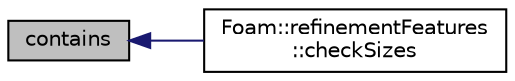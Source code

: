 digraph "contains"
{
  bgcolor="transparent";
  edge [fontname="Helvetica",fontsize="10",labelfontname="Helvetica",labelfontsize="10"];
  node [fontname="Helvetica",fontsize="10",shape=record];
  rankdir="LR";
  Node1 [label="contains",height=0.2,width=0.4,color="black", fillcolor="grey75", style="filled" fontcolor="black"];
  Node1 -> Node2 [dir="back",color="midnightblue",fontsize="10",style="solid",fontname="Helvetica"];
  Node2 [label="Foam::refinementFeatures\l::checkSizes",height=0.2,width=0.4,color="black",URL="$classFoam_1_1refinementFeatures.html#a24913fb8d127d8af25e5576c8c9e0819",tooltip="Check sizes - return true if error and stream to os. "];
}
